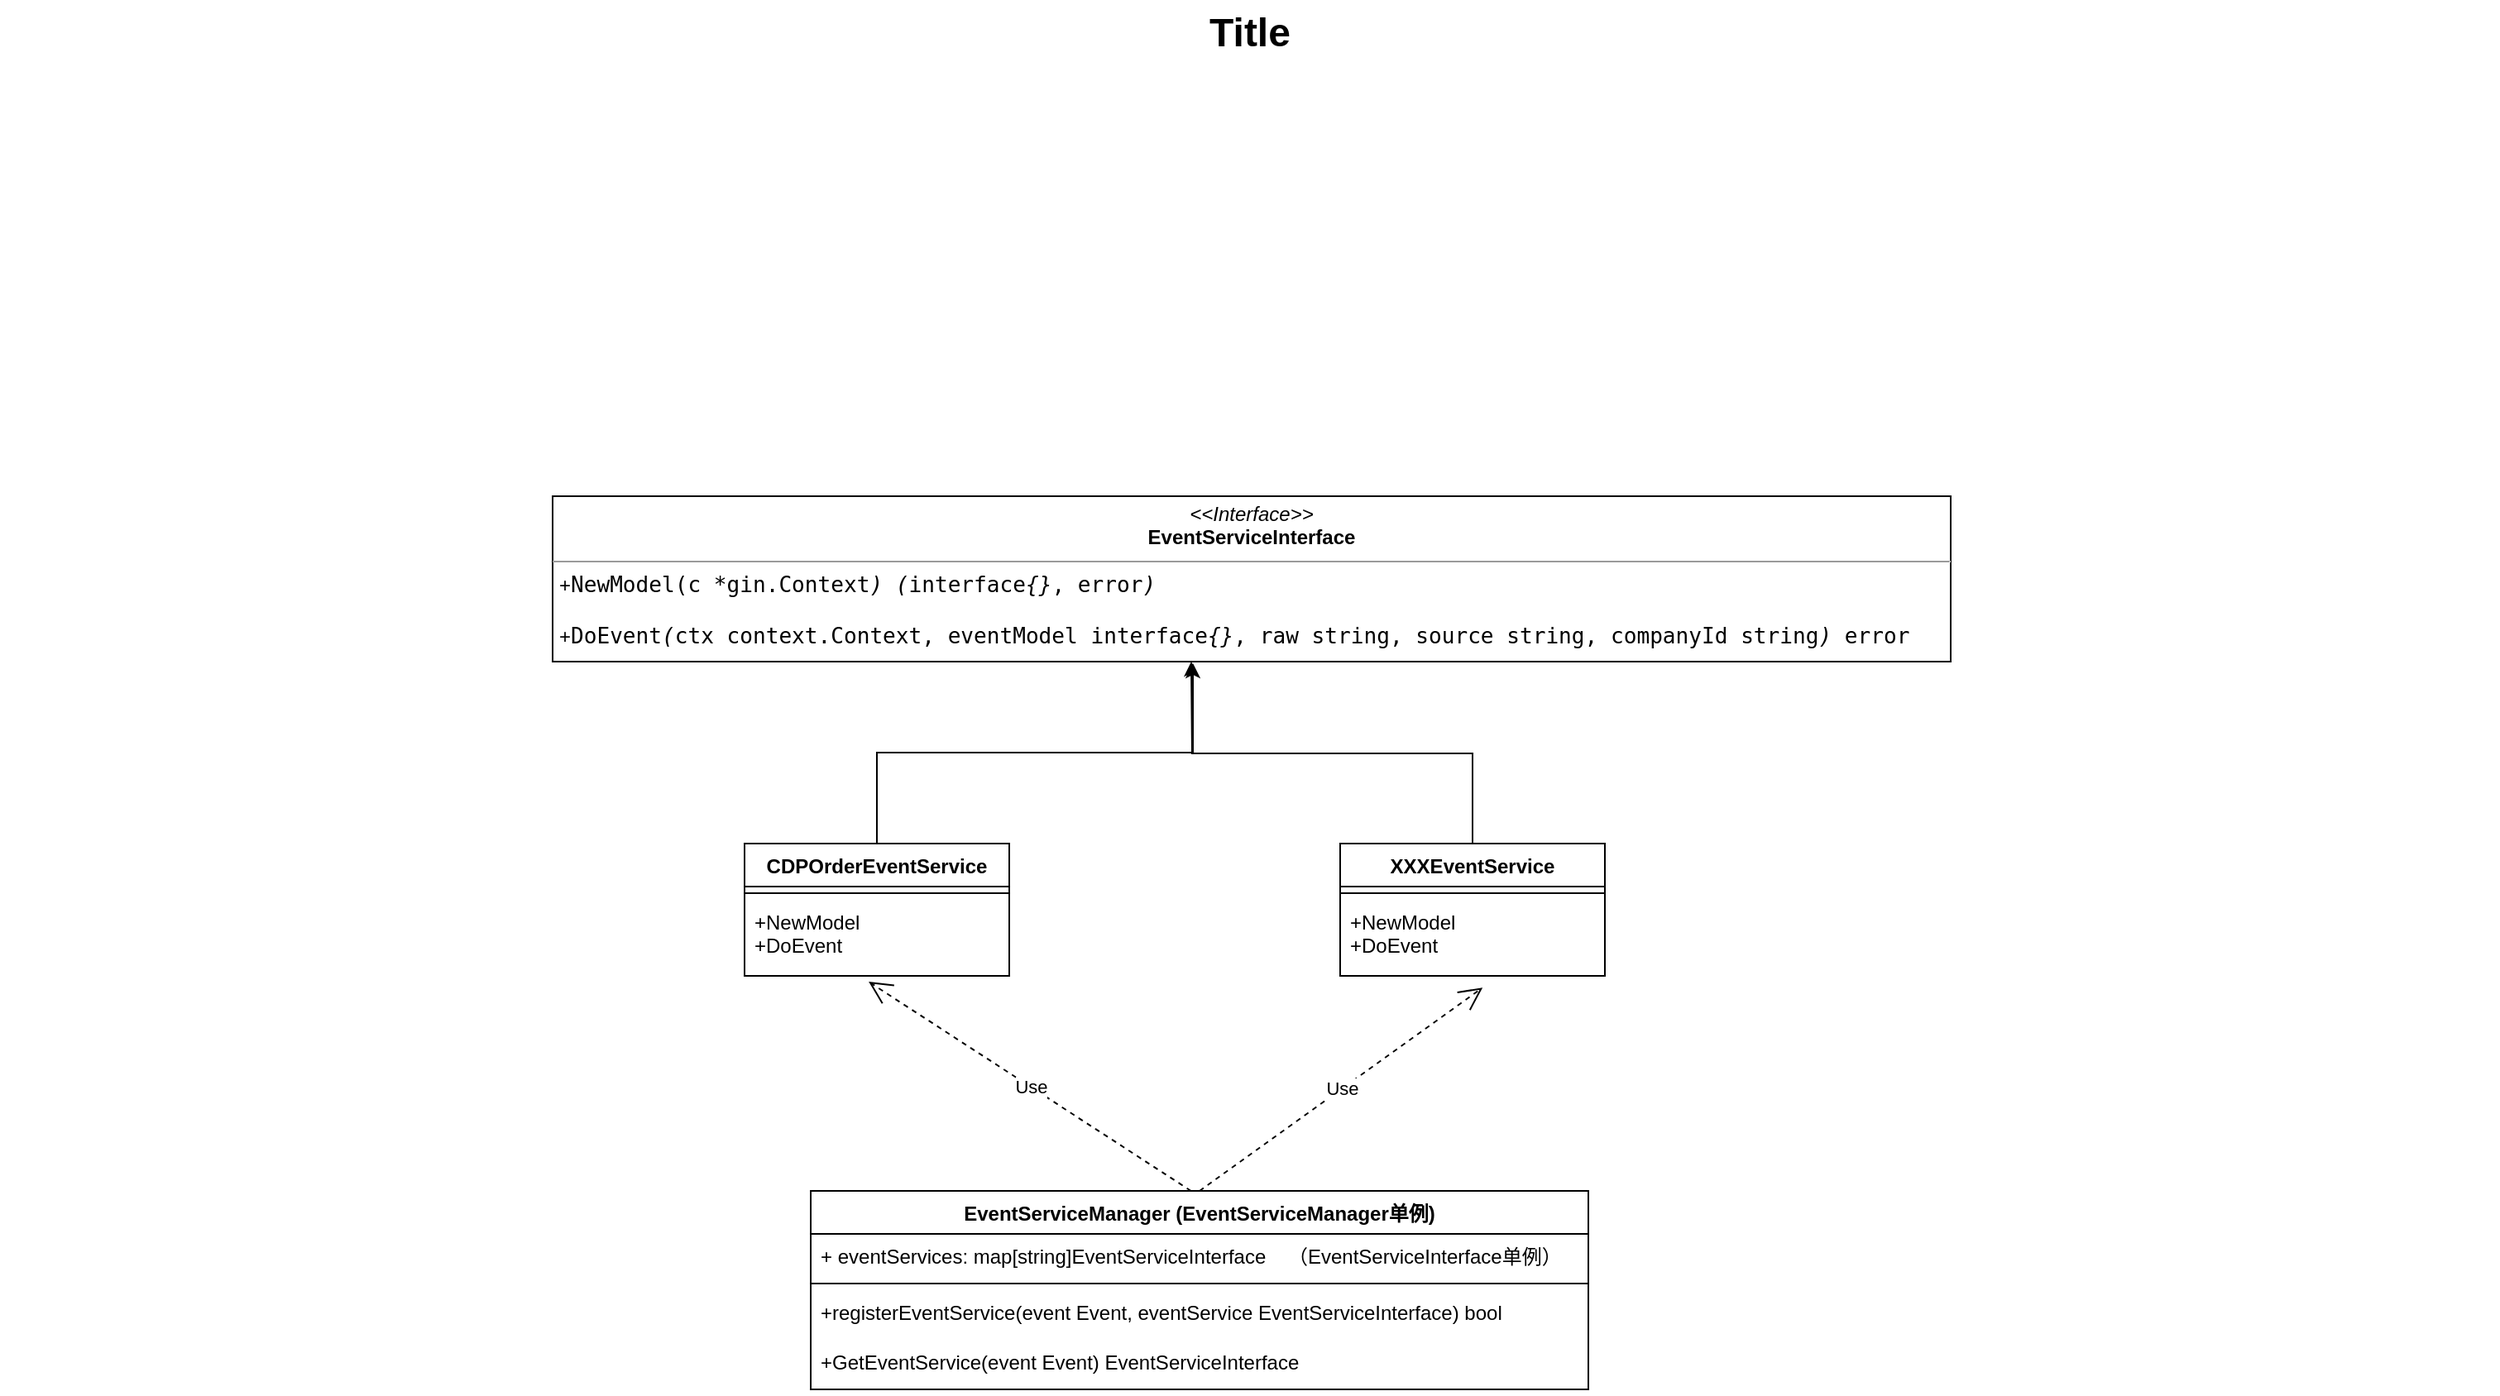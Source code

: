 <mxfile version="15.7.3" type="github">
  <diagram name="Page-1" id="929967ad-93f9-6ef4-fab6-5d389245f69c">
    <mxGraphModel dx="1298" dy="834" grid="1" gridSize="10" guides="1" tooltips="1" connect="1" arrows="1" fold="1" page="1" pageScale="1.5" pageWidth="1169" pageHeight="826" background="none" math="0" shadow="0">
      <root>
        <mxCell id="0" style=";html=1;" />
        <mxCell id="1" style=";html=1;" parent="0" />
        <mxCell id="1672d66443f91eb5-23" value="Title" style="text;strokeColor=none;fillColor=none;html=1;fontSize=24;fontStyle=1;verticalAlign=middle;align=center;" parent="1" vertex="1">
          <mxGeometry x="120" y="40" width="1510" height="40" as="geometry" />
        </mxCell>
        <mxCell id="tdQXNxaX0L5_0we6DfL--2" value="&lt;p style=&quot;margin: 0px ; margin-top: 4px ; text-align: center&quot;&gt;&lt;i&gt;&amp;lt;&amp;lt;Interface&amp;gt;&amp;gt;&lt;/i&gt;&lt;br&gt;&lt;b&gt;EventServiceInterface&lt;/b&gt;&lt;/p&gt;&lt;hr size=&quot;1&quot;&gt;&lt;p style=&quot;margin: 0px ; margin-left: 4px&quot;&gt;+&lt;span style=&quot;font-family: &amp;#34;jetbrains mono&amp;#34; , monospace ; font-size: 9.8pt&quot;&gt;NewModel(c *gin.Context&lt;/span&gt;&lt;span style=&quot;font-family: &amp;#34;jetbrains mono&amp;#34; , monospace ; font-size: 9.8pt ; font-style: italic&quot;&gt;) (&lt;/span&gt;&lt;span style=&quot;font-family: &amp;#34;jetbrains mono&amp;#34; , monospace ; font-size: 9.8pt&quot;&gt;interface&lt;/span&gt;&lt;span style=&quot;font-family: &amp;#34;jetbrains mono&amp;#34; , monospace ; font-size: 9.8pt ; font-style: italic&quot;&gt;{}&lt;/span&gt;&lt;span style=&quot;font-family: &amp;#34;jetbrains mono&amp;#34; , monospace ; font-size: 9.8pt&quot;&gt;, &lt;/span&gt;&lt;span style=&quot;font-family: &amp;#34;jetbrains mono&amp;#34; , monospace ; font-size: 9.8pt&quot;&gt;error&lt;/span&gt;&lt;span style=&quot;font-family: &amp;#34;jetbrains mono&amp;#34; , monospace ; font-size: 9.8pt ; font-style: italic&quot;&gt;)&lt;/span&gt;&lt;/p&gt;&lt;p style=&quot;margin: 0px ; margin-left: 4px&quot;&gt;&lt;span style=&quot;font-family: &amp;#34;jetbrains mono&amp;#34; , monospace ; font-size: 9.8pt ; font-style: italic&quot;&gt;&lt;br&gt;&lt;/span&gt;&lt;/p&gt;&lt;p style=&quot;margin: 0px ; margin-left: 4px&quot;&gt;&lt;span style=&quot;background-color: rgb(255 , 255 , 255)&quot;&gt;+&lt;span style=&quot;font-family: &amp;#34;jetbrains mono&amp;#34; , monospace ; font-size: 9.8pt&quot;&gt;DoEvent&lt;/span&gt;&lt;span style=&quot;font-family: &amp;#34;jetbrains mono&amp;#34; , monospace ; font-size: 9.8pt ; font-style: italic&quot;&gt;(&lt;/span&gt;&lt;span style=&quot;font-family: &amp;#34;jetbrains mono&amp;#34; , monospace ; font-size: 9.8pt&quot;&gt;ctx &lt;/span&gt;&lt;span style=&quot;font-family: &amp;#34;jetbrains mono&amp;#34; , monospace ; font-size: 9.8pt&quot;&gt;context&lt;/span&gt;&lt;span style=&quot;font-family: &amp;#34;jetbrains mono&amp;#34; , monospace ; font-size: 9.8pt&quot;&gt;.&lt;/span&gt;&lt;span style=&quot;font-family: &amp;#34;jetbrains mono&amp;#34; , monospace ; font-size: 9.8pt&quot;&gt;Context&lt;/span&gt;&lt;span style=&quot;font-family: &amp;#34;jetbrains mono&amp;#34; , monospace ; font-size: 9.8pt&quot;&gt;, &lt;/span&gt;&lt;span style=&quot;font-family: &amp;#34;jetbrains mono&amp;#34; , monospace ; font-size: 9.8pt&quot;&gt;eventModel &lt;/span&gt;&lt;span style=&quot;font-family: &amp;#34;jetbrains mono&amp;#34; , monospace ; font-size: 9.8pt&quot;&gt;interface&lt;/span&gt;&lt;span style=&quot;font-family: &amp;#34;jetbrains mono&amp;#34; , monospace ; font-size: 9.8pt ; font-style: italic&quot;&gt;{}&lt;/span&gt;&lt;span style=&quot;font-family: &amp;#34;jetbrains mono&amp;#34; , monospace ; font-size: 9.8pt&quot;&gt;, &lt;/span&gt;&lt;span style=&quot;font-family: &amp;#34;jetbrains mono&amp;#34; , monospace ; font-size: 9.8pt&quot;&gt;raw &lt;/span&gt;&lt;span style=&quot;font-family: &amp;#34;jetbrains mono&amp;#34; , monospace ; font-size: 9.8pt&quot;&gt;string&lt;/span&gt;&lt;span style=&quot;font-family: &amp;#34;jetbrains mono&amp;#34; , monospace ; font-size: 9.8pt&quot;&gt;, &lt;/span&gt;&lt;span style=&quot;font-family: &amp;#34;jetbrains mono&amp;#34; , monospace ; font-size: 9.8pt&quot;&gt;source &lt;/span&gt;&lt;span style=&quot;font-family: &amp;#34;jetbrains mono&amp;#34; , monospace ; font-size: 9.8pt&quot;&gt;string&lt;/span&gt;&lt;span style=&quot;font-family: &amp;#34;jetbrains mono&amp;#34; , monospace ; font-size: 9.8pt&quot;&gt;, &lt;/span&gt;&lt;span style=&quot;font-family: &amp;#34;jetbrains mono&amp;#34; , monospace ; font-size: 9.8pt&quot;&gt;companyId &lt;/span&gt;&lt;span style=&quot;font-family: &amp;#34;jetbrains mono&amp;#34; , monospace ; font-size: 9.8pt&quot;&gt;string&lt;/span&gt;&lt;span style=&quot;font-family: &amp;#34;jetbrains mono&amp;#34; , monospace ; font-size: 9.8pt ; font-style: italic&quot;&gt;) &lt;/span&gt;&lt;span style=&quot;font-family: &amp;#34;jetbrains mono&amp;#34; , monospace ; font-size: 9.8pt&quot;&gt;error&lt;/span&gt;&lt;/span&gt;&lt;/p&gt;" style="verticalAlign=top;align=left;overflow=fill;fontSize=12;fontFamily=Helvetica;html=1;" parent="1" vertex="1">
          <mxGeometry x="454" y="340" width="845" height="100" as="geometry" />
        </mxCell>
        <mxCell id="Xla2JpGs-DIBbcDWgzHI-3" style="edgeStyle=orthogonalEdgeStyle;rounded=0;orthogonalLoop=1;jettySize=auto;html=1;exitX=0.5;exitY=0;exitDx=0;exitDy=0;entryX=0.458;entryY=1.01;entryDx=0;entryDy=0;entryPerimeter=0;fontColor=#000000;" edge="1" parent="1" source="tdQXNxaX0L5_0we6DfL--4" target="tdQXNxaX0L5_0we6DfL--2">
          <mxGeometry relative="1" as="geometry" />
        </mxCell>
        <mxCell id="tdQXNxaX0L5_0we6DfL--4" value="CDPOrderEventService" style="swimlane;fontStyle=1;align=center;verticalAlign=top;childLayout=stackLayout;horizontal=1;startSize=26;horizontalStack=0;resizeParent=1;resizeParentMax=0;resizeLast=0;collapsible=1;marginBottom=0;" parent="1" vertex="1">
          <mxGeometry x="570" y="550" width="160" height="80" as="geometry" />
        </mxCell>
        <mxCell id="tdQXNxaX0L5_0we6DfL--6" value="" style="line;strokeWidth=1;fillColor=none;align=left;verticalAlign=middle;spacingTop=-1;spacingLeft=3;spacingRight=3;rotatable=0;labelPosition=right;points=[];portConstraint=eastwest;" parent="tdQXNxaX0L5_0we6DfL--4" vertex="1">
          <mxGeometry y="26" width="160" height="8" as="geometry" />
        </mxCell>
        <mxCell id="tdQXNxaX0L5_0we6DfL--8" value="+NewModel&#xa;+DoEvent" style="text;strokeColor=none;fillColor=none;align=left;verticalAlign=top;spacingLeft=4;spacingRight=4;overflow=hidden;rotatable=0;points=[[0,0.5],[1,0.5]];portConstraint=eastwest;" parent="tdQXNxaX0L5_0we6DfL--4" vertex="1">
          <mxGeometry y="34" width="160" height="46" as="geometry" />
        </mxCell>
        <mxCell id="Xla2JpGs-DIBbcDWgzHI-4" style="edgeStyle=orthogonalEdgeStyle;rounded=0;orthogonalLoop=1;jettySize=auto;html=1;exitX=0.5;exitY=0;exitDx=0;exitDy=0;fontColor=#000000;" edge="1" parent="1" source="tdQXNxaX0L5_0we6DfL--9">
          <mxGeometry relative="1" as="geometry">
            <mxPoint x="840" y="440" as="targetPoint" />
          </mxGeometry>
        </mxCell>
        <mxCell id="tdQXNxaX0L5_0we6DfL--9" value="XXXEventService" style="swimlane;fontStyle=1;align=center;verticalAlign=top;childLayout=stackLayout;horizontal=1;startSize=26;horizontalStack=0;resizeParent=1;resizeParentMax=0;resizeLast=0;collapsible=1;marginBottom=0;" parent="1" vertex="1">
          <mxGeometry x="930" y="550" width="160" height="80" as="geometry" />
        </mxCell>
        <mxCell id="tdQXNxaX0L5_0we6DfL--11" value="" style="line;strokeWidth=1;fillColor=none;align=left;verticalAlign=middle;spacingTop=-1;spacingLeft=3;spacingRight=3;rotatable=0;labelPosition=right;points=[];portConstraint=eastwest;" parent="tdQXNxaX0L5_0we6DfL--9" vertex="1">
          <mxGeometry y="26" width="160" height="8" as="geometry" />
        </mxCell>
        <mxCell id="tdQXNxaX0L5_0we6DfL--12" value="+NewModel&#xa;+DoEvent" style="text;strokeColor=none;fillColor=none;align=left;verticalAlign=top;spacingLeft=4;spacingRight=4;overflow=hidden;rotatable=0;points=[[0,0.5],[1,0.5]];portConstraint=eastwest;" parent="tdQXNxaX0L5_0we6DfL--9" vertex="1">
          <mxGeometry y="34" width="160" height="46" as="geometry" />
        </mxCell>
        <mxCell id="tdQXNxaX0L5_0we6DfL--18" value="EventServiceManager (EventServiceManager单例)" style="swimlane;fontStyle=1;align=center;verticalAlign=top;childLayout=stackLayout;horizontal=1;startSize=26;horizontalStack=0;resizeParent=1;resizeParentMax=0;resizeLast=0;collapsible=1;marginBottom=0;" parent="1" vertex="1">
          <mxGeometry x="610" y="760" width="470" height="120" as="geometry">
            <mxRectangle x="580" y="740" width="160" height="26" as="alternateBounds" />
          </mxGeometry>
        </mxCell>
        <mxCell id="tdQXNxaX0L5_0we6DfL--19" value="+ eventServices: map[string]EventServiceInterface    （EventServiceInterface单例）&#xa;&#xa;" style="text;strokeColor=none;fillColor=none;align=left;verticalAlign=top;spacingLeft=4;spacingRight=4;overflow=hidden;rotatable=0;points=[[0,0.5],[1,0.5]];portConstraint=eastwest;" parent="tdQXNxaX0L5_0we6DfL--18" vertex="1">
          <mxGeometry y="26" width="470" height="26" as="geometry" />
        </mxCell>
        <mxCell id="tdQXNxaX0L5_0we6DfL--20" value="" style="line;strokeWidth=1;fillColor=none;align=left;verticalAlign=middle;spacingTop=-1;spacingLeft=3;spacingRight=3;rotatable=0;labelPosition=right;points=[];portConstraint=eastwest;" parent="tdQXNxaX0L5_0we6DfL--18" vertex="1">
          <mxGeometry y="52" width="470" height="8" as="geometry" />
        </mxCell>
        <mxCell id="tdQXNxaX0L5_0we6DfL--21" value="+registerEventService(event Event, eventService EventServiceInterface) bool" style="text;strokeColor=none;fillColor=none;align=left;verticalAlign=top;spacingLeft=4;spacingRight=4;overflow=hidden;rotatable=0;points=[[0,0.5],[1,0.5]];portConstraint=eastwest;" parent="tdQXNxaX0L5_0we6DfL--18" vertex="1">
          <mxGeometry y="60" width="470" height="30" as="geometry" />
        </mxCell>
        <mxCell id="tdQXNxaX0L5_0we6DfL--27" value="+GetEventService(event Event) EventServiceInterface" style="text;strokeColor=none;fillColor=none;align=left;verticalAlign=top;spacingLeft=4;spacingRight=4;overflow=hidden;rotatable=0;points=[[0,0.5],[1,0.5]];portConstraint=eastwest;" parent="tdQXNxaX0L5_0we6DfL--18" vertex="1">
          <mxGeometry y="90" width="470" height="30" as="geometry" />
        </mxCell>
        <mxCell id="tdQXNxaX0L5_0we6DfL--28" value="Use" style="endArrow=open;endSize=12;dashed=1;html=1;rounded=0;entryX=0.469;entryY=1.077;entryDx=0;entryDy=0;entryPerimeter=0;exitX=0.489;exitY=0;exitDx=0;exitDy=0;exitPerimeter=0;" parent="1" source="tdQXNxaX0L5_0we6DfL--18" target="tdQXNxaX0L5_0we6DfL--8" edge="1">
          <mxGeometry width="160" relative="1" as="geometry">
            <mxPoint x="810" y="730" as="sourcePoint" />
            <mxPoint x="770" y="700" as="targetPoint" />
            <Array as="points" />
          </mxGeometry>
        </mxCell>
        <mxCell id="tdQXNxaX0L5_0we6DfL--29" value="Use" style="endArrow=open;endSize=12;dashed=1;html=1;rounded=0;exitX=0.5;exitY=0;exitDx=0;exitDy=0;entryX=0.538;entryY=1.154;entryDx=0;entryDy=0;entryPerimeter=0;" parent="1" source="tdQXNxaX0L5_0we6DfL--18" target="tdQXNxaX0L5_0we6DfL--12" edge="1">
          <mxGeometry width="160" relative="1" as="geometry">
            <mxPoint x="900" y="670" as="sourcePoint" />
            <mxPoint x="910" y="580" as="targetPoint" />
            <Array as="points" />
          </mxGeometry>
        </mxCell>
      </root>
    </mxGraphModel>
  </diagram>
</mxfile>
